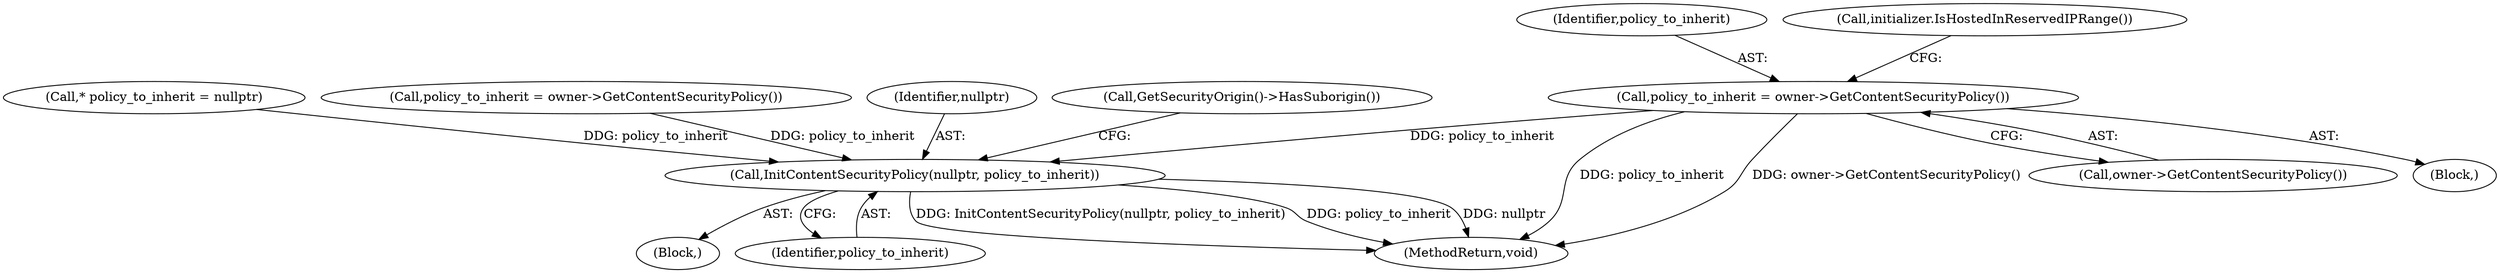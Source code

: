 digraph "0_Chrome_0ab2412a104d2f235d7b9fe19d30ef605a410832_0@pointer" {
"1000158" [label="(Call,policy_to_inherit = owner->GetContentSecurityPolicy())"];
"1000210" [label="(Call,InitContentSecurityPolicy(nullptr, policy_to_inherit))"];
"1000209" [label="(Block,)"];
"1000132" [label="(Call,* policy_to_inherit = nullptr)"];
"1000212" [label="(Identifier,policy_to_inherit)"];
"1000174" [label="(Call,policy_to_inherit = owner->GetContentSecurityPolicy())"];
"1000257" [label="(MethodReturn,void)"];
"1000159" [label="(Identifier,policy_to_inherit)"];
"1000160" [label="(Call,owner->GetContentSecurityPolicy())"];
"1000211" [label="(Identifier,nullptr)"];
"1000214" [label="(Call,GetSecurityOrigin()->HasSuborigin())"];
"1000150" [label="(Block,)"];
"1000158" [label="(Call,policy_to_inherit = owner->GetContentSecurityPolicy())"];
"1000186" [label="(Call,initializer.IsHostedInReservedIPRange())"];
"1000210" [label="(Call,InitContentSecurityPolicy(nullptr, policy_to_inherit))"];
"1000158" -> "1000150"  [label="AST: "];
"1000158" -> "1000160"  [label="CFG: "];
"1000159" -> "1000158"  [label="AST: "];
"1000160" -> "1000158"  [label="AST: "];
"1000186" -> "1000158"  [label="CFG: "];
"1000158" -> "1000257"  [label="DDG: policy_to_inherit"];
"1000158" -> "1000257"  [label="DDG: owner->GetContentSecurityPolicy()"];
"1000158" -> "1000210"  [label="DDG: policy_to_inherit"];
"1000210" -> "1000209"  [label="AST: "];
"1000210" -> "1000212"  [label="CFG: "];
"1000211" -> "1000210"  [label="AST: "];
"1000212" -> "1000210"  [label="AST: "];
"1000214" -> "1000210"  [label="CFG: "];
"1000210" -> "1000257"  [label="DDG: InitContentSecurityPolicy(nullptr, policy_to_inherit)"];
"1000210" -> "1000257"  [label="DDG: policy_to_inherit"];
"1000210" -> "1000257"  [label="DDG: nullptr"];
"1000132" -> "1000210"  [label="DDG: policy_to_inherit"];
"1000174" -> "1000210"  [label="DDG: policy_to_inherit"];
}
